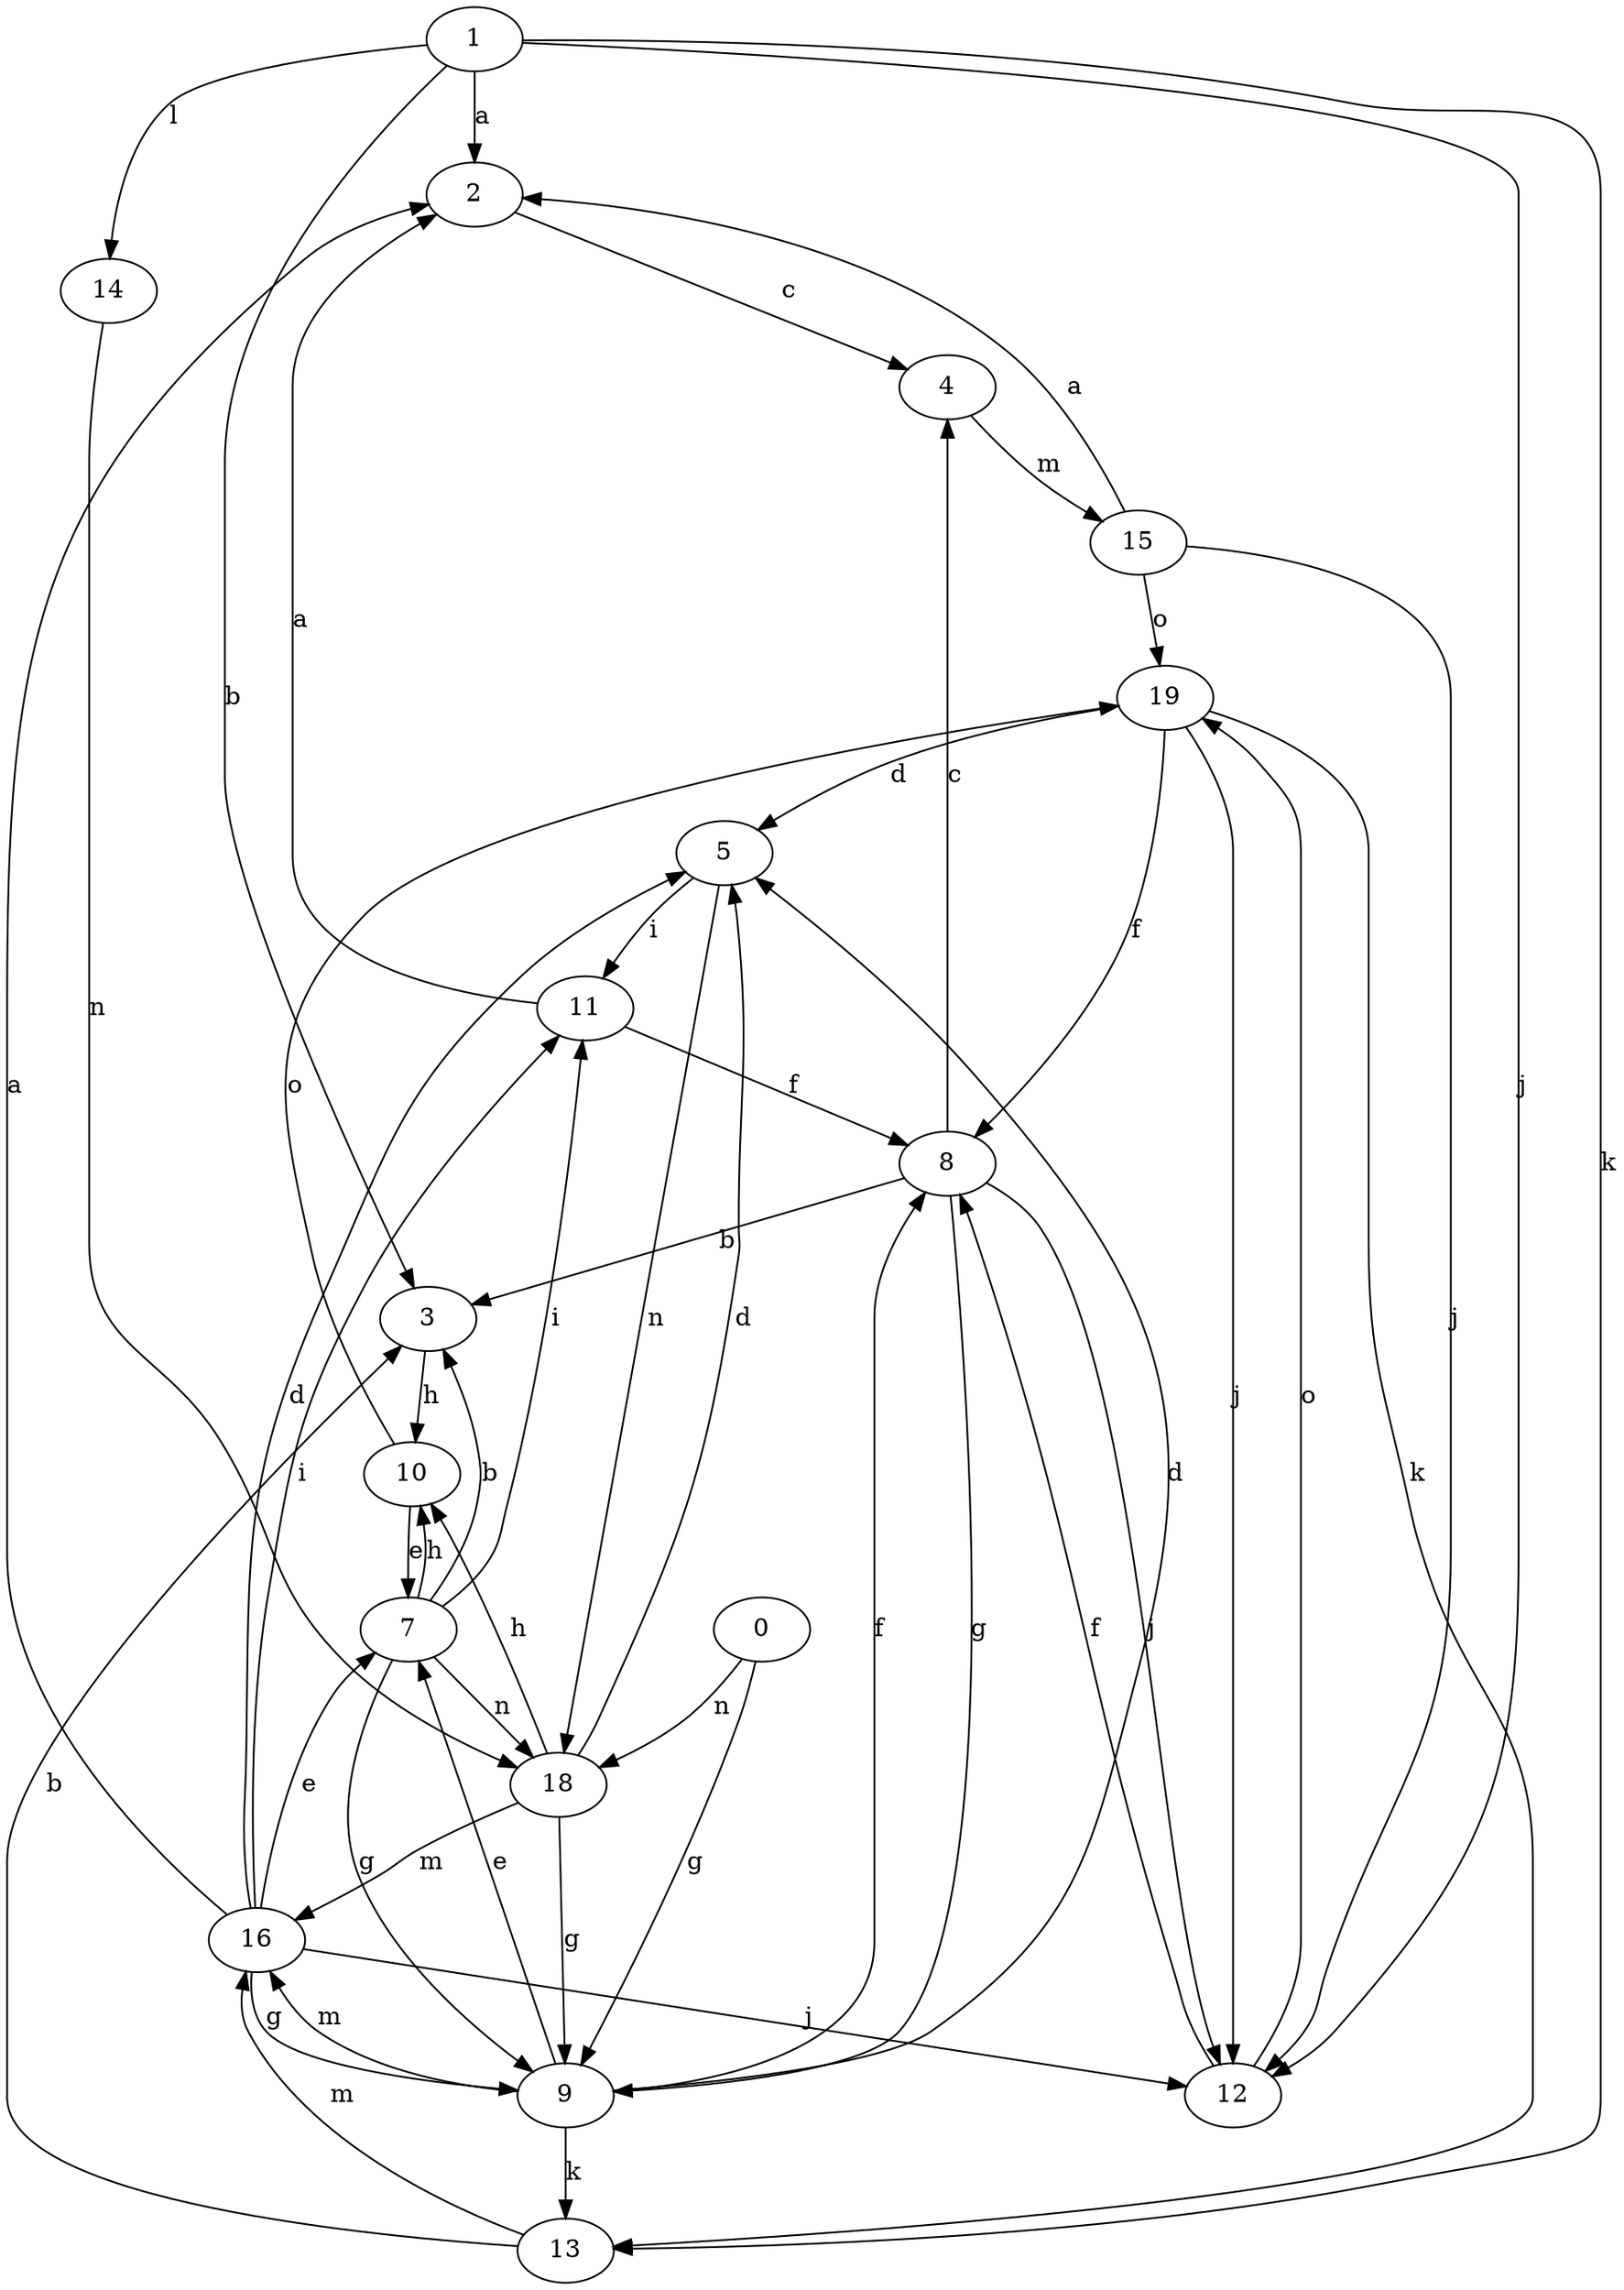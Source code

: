 strict digraph  {
1;
2;
0;
3;
4;
5;
7;
8;
9;
10;
11;
12;
13;
14;
15;
16;
18;
19;
1 -> 2  [label=a];
1 -> 3  [label=b];
1 -> 12  [label=j];
1 -> 13  [label=k];
1 -> 14  [label=l];
2 -> 4  [label=c];
0 -> 9  [label=g];
0 -> 18  [label=n];
3 -> 10  [label=h];
4 -> 15  [label=m];
5 -> 11  [label=i];
5 -> 18  [label=n];
7 -> 3  [label=b];
7 -> 9  [label=g];
7 -> 10  [label=h];
7 -> 11  [label=i];
7 -> 18  [label=n];
8 -> 3  [label=b];
8 -> 4  [label=c];
8 -> 9  [label=g];
8 -> 12  [label=j];
9 -> 5  [label=d];
9 -> 7  [label=e];
9 -> 8  [label=f];
9 -> 13  [label=k];
9 -> 16  [label=m];
10 -> 7  [label=e];
10 -> 19  [label=o];
11 -> 2  [label=a];
11 -> 8  [label=f];
12 -> 8  [label=f];
12 -> 19  [label=o];
13 -> 3  [label=b];
13 -> 16  [label=m];
14 -> 18  [label=n];
15 -> 2  [label=a];
15 -> 12  [label=j];
15 -> 19  [label=o];
16 -> 2  [label=a];
16 -> 5  [label=d];
16 -> 7  [label=e];
16 -> 9  [label=g];
16 -> 11  [label=i];
16 -> 12  [label=j];
18 -> 5  [label=d];
18 -> 9  [label=g];
18 -> 10  [label=h];
18 -> 16  [label=m];
19 -> 5  [label=d];
19 -> 8  [label=f];
19 -> 12  [label=j];
19 -> 13  [label=k];
}

